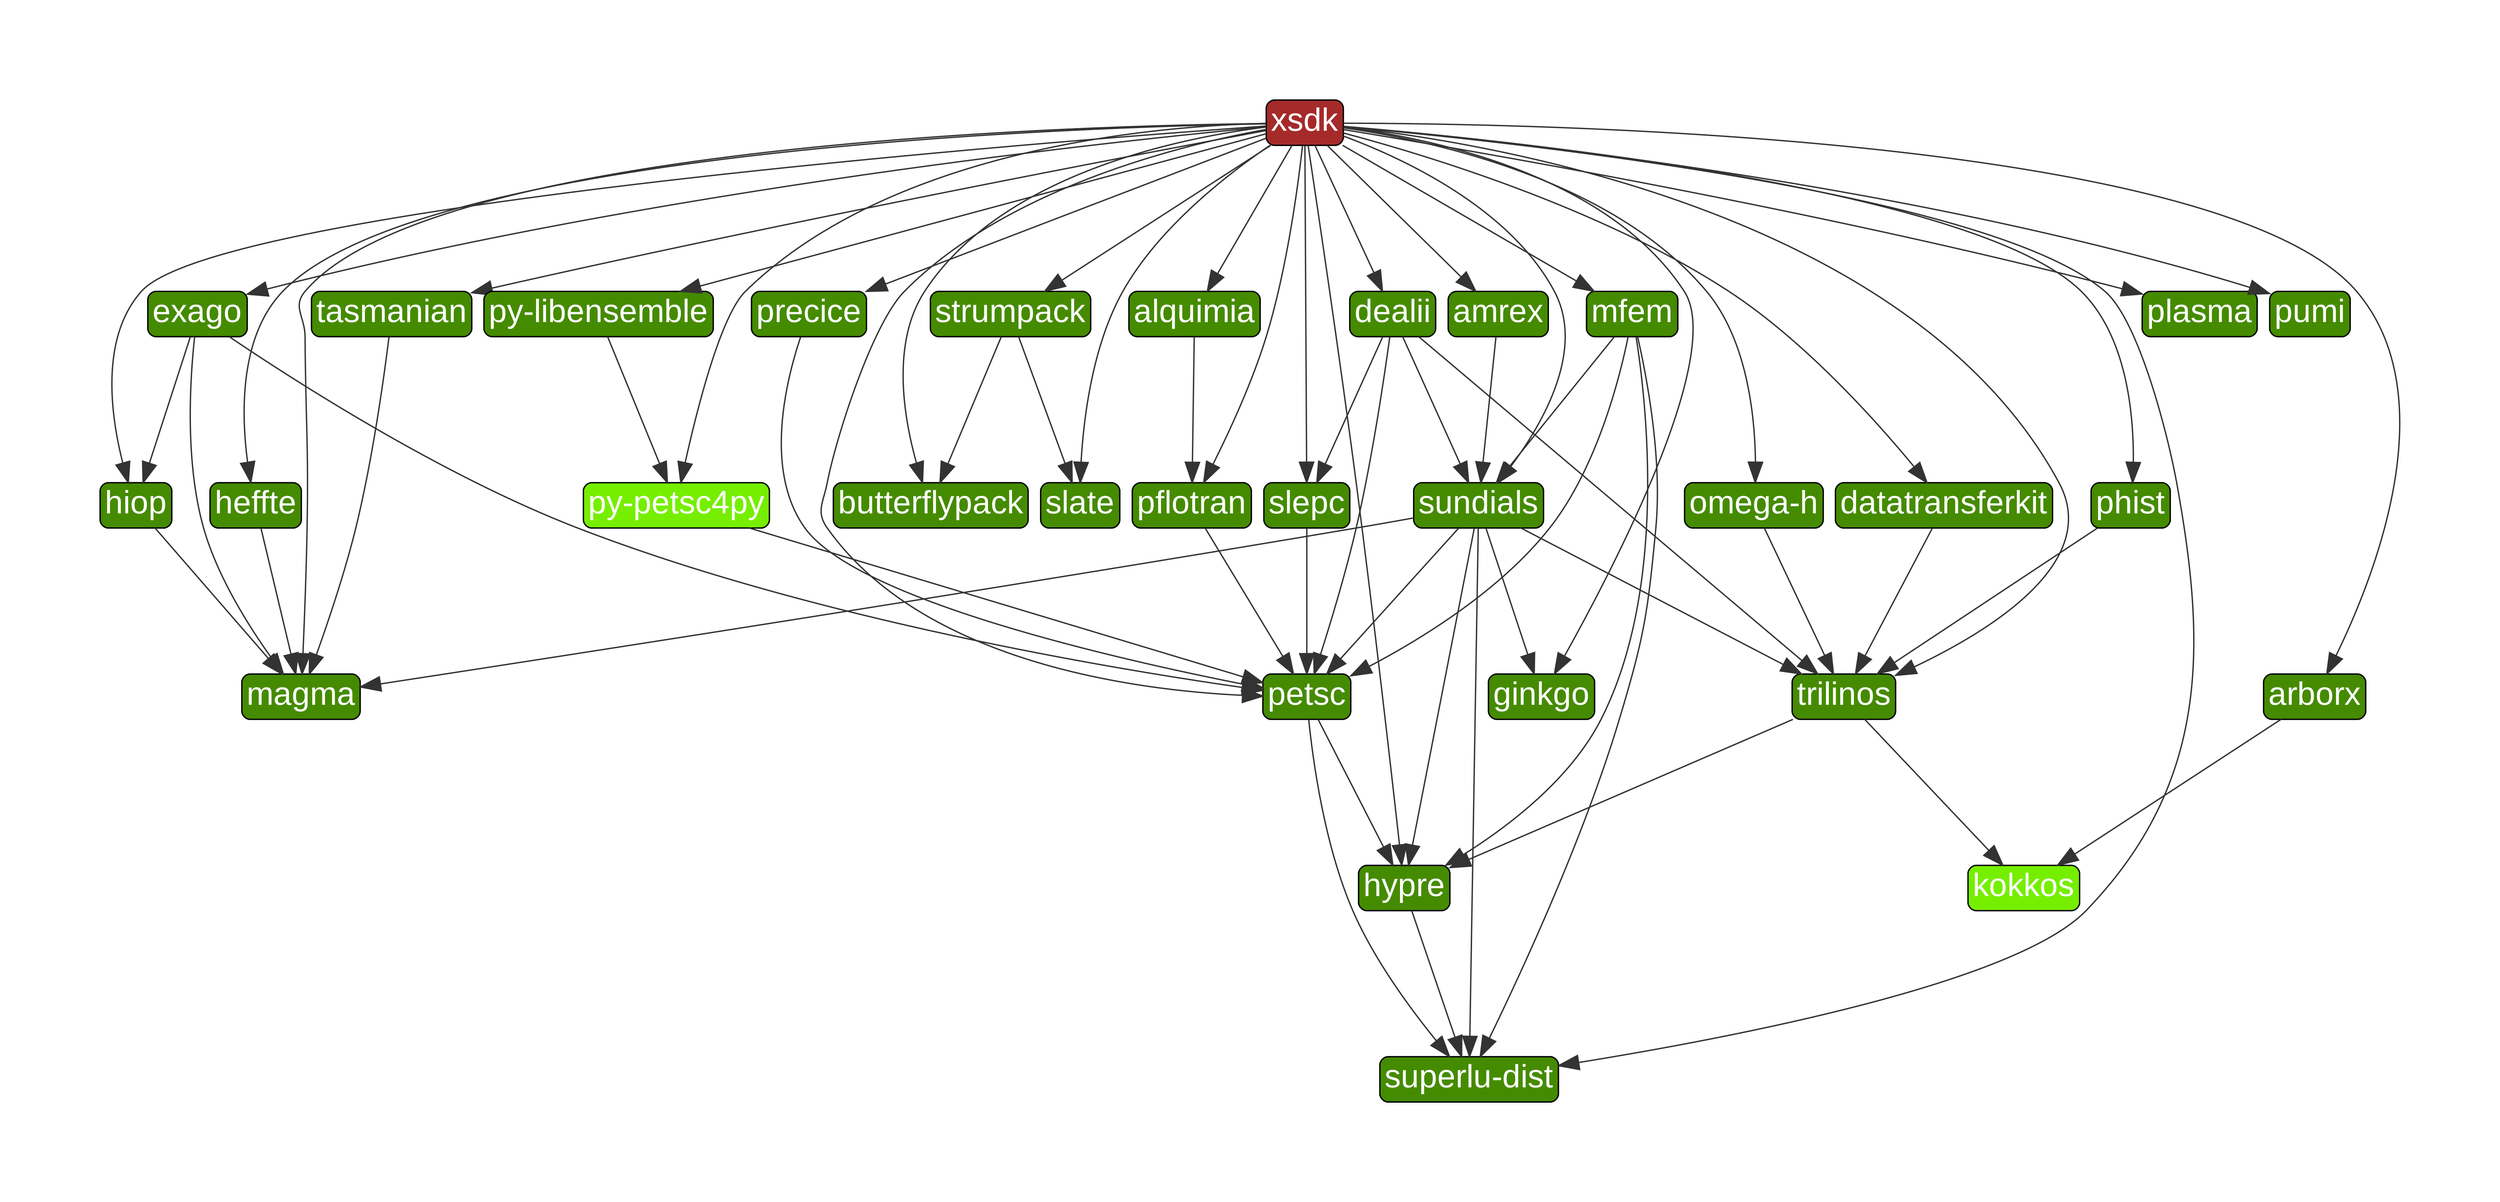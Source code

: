 digraph G {
  labelloc = "b"
  rankdir = "TB"
  ranksep = "3"
  margin = "2"

edge[
     penwidth = "2"
     color = "#333333"
     arrowsize = "3"
]
node[
     fontname=Arial,
     penwidth=2,
     fontsize=48,
     margin=.1,
     shape=box,
     fillcolor="#555555",
     fontcolor=white,
     style="rounded,filled"
]

  "shba3kco7hz5vooe6zox42szwxejdhuo" [label="strumpack",fillcolor=chartreuse4]
  "pe7tu4twvwd7zoy7hcu3uafvsst46ctl" [label="heffte",fillcolor=chartreuse4]
  "wruqygtyvwwogiet6kbzzlvq5i73gccf" [label="alquimia",fillcolor=chartreuse4]
  "gmrszcmetwmjeywpeuwuyyeu7mp5yrgf" [label="dealii",fillcolor=chartreuse4]
  "l4zfwr5og43fn4q5uwjtnd44pc34qr54" [label="phist",fillcolor=chartreuse4]
  "takmhvyi7d4jcj6h52p354ifit6bw5k3" [label="omega-h",fillcolor=chartreuse4]
  "t5dra2sgpwlqzu4sonei5fzmwpqoloql" [label="hiop",fillcolor=chartreuse4]
  "cx73f4olqglwoqo5zomwffw4cqj6l3iv" [label="butterflypack",fillcolor=chartreuse4]
  "mdnnkpqnihc27wjnmk576aweirc77p3t" [label="py-petsc4py",fillcolor=chartreuse2]
  "44tcbxa3z7gmoethjw5ahflnmk6om3vu" [label="precice",fillcolor=chartreuse4]
  "pckr5q5b45qxmhbfkoqo34k7ir2y2auy" [label="slepc",fillcolor=chartreuse4]
  "bpn3wzwu6hgb6mcfpoc64kfv24rg2jba" [label="tasmanian",fillcolor=chartreuse4]
  "x2l6ckt2bsz66h3r5ckjchj2boqgspjf" [label="ginkgo",fillcolor=chartreuse4]
  "uqt7xklv7whb27ieijogfdz3xhuwprhd" [label="plasma",fillcolor=chartreuse4]
  "uvi4hjbfcq3a2dbkyscc56at5tn564ff" [label="arborx",fillcolor=chartreuse4]
  "vmgvspbxz3ipapebnekopxewnvk3gin6" [label="datatransferkit",fillcolor=chartreuse4]
  "uldx3h3a3poe6tdmbavj6qwxj5bgg7ip" [label="petsc",fillcolor=chartreuse4]
  "jq5zw7kmlcsy3gh5hcid4qbuuabwd436" [label="trilinos",fillcolor=chartreuse4]
  "f3loxc6dtirmi5t76276i5lat2j7jhri" [label="pumi",fillcolor=chartreuse4]
  "oxk62nlo2e72bvfdzntueljcumel42lo" [label="hypre",fillcolor=chartreuse4]
  "cmsgeqrf4zutqj4aqe6v66lp3z5p7u4w" [label="exago",fillcolor=chartreuse4]
  "nuhb2gdlidr2lkiewrnouuuivcrovve4" [label="xsdk",fillcolor=brown]
  "3fzi5qauofrxmoavw6vigcqj4m6wqalt" [label="sundials",fillcolor=chartreuse4]
  "mdeu7obdwoqepxufhsle3xp23n5rt7y3" [label="magma",fillcolor=chartreuse4]
  "3xlxqivlu4ynxki5f5svuwkcwjzdzykl" [label="py-libensemble",fillcolor=chartreuse4]
  "i6lgijymzkitm2nt23lxxvr6ag2iykaz" [label="slate",fillcolor=chartreuse4]
  "6v42bqyeapfoblrgnesegwj3b7u4a5sh" [label="pflotran",fillcolor=chartreuse4]
  "jpjwaifv752wjsy6r5hbwrttfaockdrd" [label="kokkos",fillcolor=chartreuse2]
  "p4neqhbjrtw4o5cj25sbo6w4asgy62m5" [label="superlu-dist",fillcolor=chartreuse4]
  "erm3pki3t6zgxmnbcajne4phnl6dk4hd" [label="amrex",fillcolor=chartreuse4]
  "fruakyqx4mju5bx6aovh2bkwg7qgzdia" [label="mfem",fillcolor=chartreuse4]
  "jq5zw7kmlcsy3gh5hcid4qbuuabwd436" -> "oxk62nlo2e72bvfdzntueljcumel42lo"
  "nuhb2gdlidr2lkiewrnouuuivcrovve4" -> "erm3pki3t6zgxmnbcajne4phnl6dk4hd"
  "6v42bqyeapfoblrgnesegwj3b7u4a5sh" -> "uldx3h3a3poe6tdmbavj6qwxj5bgg7ip"
  "nuhb2gdlidr2lkiewrnouuuivcrovve4" -> "f3loxc6dtirmi5t76276i5lat2j7jhri"
  "gmrszcmetwmjeywpeuwuyyeu7mp5yrgf" -> "jq5zw7kmlcsy3gh5hcid4qbuuabwd436"
  "gmrszcmetwmjeywpeuwuyyeu7mp5yrgf" -> "3fzi5qauofrxmoavw6vigcqj4m6wqalt"
  "t5dra2sgpwlqzu4sonei5fzmwpqoloql" -> "mdeu7obdwoqepxufhsle3xp23n5rt7y3"
  "uldx3h3a3poe6tdmbavj6qwxj5bgg7ip" -> "p4neqhbjrtw4o5cj25sbo6w4asgy62m5"
  "nuhb2gdlidr2lkiewrnouuuivcrovve4" -> "p4neqhbjrtw4o5cj25sbo6w4asgy62m5"
  "shba3kco7hz5vooe6zox42szwxejdhuo" -> "i6lgijymzkitm2nt23lxxvr6ag2iykaz"
  "cmsgeqrf4zutqj4aqe6v66lp3z5p7u4w" -> "mdeu7obdwoqepxufhsle3xp23n5rt7y3"
  "3xlxqivlu4ynxki5f5svuwkcwjzdzykl" -> "mdnnkpqnihc27wjnmk576aweirc77p3t"
  "gmrszcmetwmjeywpeuwuyyeu7mp5yrgf" -> "uldx3h3a3poe6tdmbavj6qwxj5bgg7ip"
  "nuhb2gdlidr2lkiewrnouuuivcrovve4" -> "t5dra2sgpwlqzu4sonei5fzmwpqoloql"
  "nuhb2gdlidr2lkiewrnouuuivcrovve4" -> "oxk62nlo2e72bvfdzntueljcumel42lo"
  "mdnnkpqnihc27wjnmk576aweirc77p3t" -> "uldx3h3a3poe6tdmbavj6qwxj5bgg7ip"
  "takmhvyi7d4jcj6h52p354ifit6bw5k3" -> "jq5zw7kmlcsy3gh5hcid4qbuuabwd436"
  "uldx3h3a3poe6tdmbavj6qwxj5bgg7ip" -> "oxk62nlo2e72bvfdzntueljcumel42lo"
  "nuhb2gdlidr2lkiewrnouuuivcrovve4" -> "wruqygtyvwwogiet6kbzzlvq5i73gccf"
  "3fzi5qauofrxmoavw6vigcqj4m6wqalt" -> "mdeu7obdwoqepxufhsle3xp23n5rt7y3"
  "vmgvspbxz3ipapebnekopxewnvk3gin6" -> "jq5zw7kmlcsy3gh5hcid4qbuuabwd436"
  "3fzi5qauofrxmoavw6vigcqj4m6wqalt" -> "jq5zw7kmlcsy3gh5hcid4qbuuabwd436"
  "cmsgeqrf4zutqj4aqe6v66lp3z5p7u4w" -> "uldx3h3a3poe6tdmbavj6qwxj5bgg7ip"
  "nuhb2gdlidr2lkiewrnouuuivcrovve4" -> "vmgvspbxz3ipapebnekopxewnvk3gin6"
  "3fzi5qauofrxmoavw6vigcqj4m6wqalt" -> "x2l6ckt2bsz66h3r5ckjchj2boqgspjf"
  "nuhb2gdlidr2lkiewrnouuuivcrovve4" -> "uqt7xklv7whb27ieijogfdz3xhuwprhd"
  "jq5zw7kmlcsy3gh5hcid4qbuuabwd436" -> "jpjwaifv752wjsy6r5hbwrttfaockdrd"
  "3fzi5qauofrxmoavw6vigcqj4m6wqalt" -> "uldx3h3a3poe6tdmbavj6qwxj5bgg7ip"
  "nuhb2gdlidr2lkiewrnouuuivcrovve4" -> "jq5zw7kmlcsy3gh5hcid4qbuuabwd436"
  "nuhb2gdlidr2lkiewrnouuuivcrovve4" -> "uvi4hjbfcq3a2dbkyscc56at5tn564ff"
  "nuhb2gdlidr2lkiewrnouuuivcrovve4" -> "l4zfwr5og43fn4q5uwjtnd44pc34qr54"
  "nuhb2gdlidr2lkiewrnouuuivcrovve4" -> "x2l6ckt2bsz66h3r5ckjchj2boqgspjf"
  "nuhb2gdlidr2lkiewrnouuuivcrovve4" -> "i6lgijymzkitm2nt23lxxvr6ag2iykaz"
  "gmrszcmetwmjeywpeuwuyyeu7mp5yrgf" -> "pckr5q5b45qxmhbfkoqo34k7ir2y2auy"
  "nuhb2gdlidr2lkiewrnouuuivcrovve4" -> "pe7tu4twvwd7zoy7hcu3uafvsst46ctl"
  "nuhb2gdlidr2lkiewrnouuuivcrovve4" -> "6v42bqyeapfoblrgnesegwj3b7u4a5sh"
  "fruakyqx4mju5bx6aovh2bkwg7qgzdia" -> "uldx3h3a3poe6tdmbavj6qwxj5bgg7ip"
  "nuhb2gdlidr2lkiewrnouuuivcrovve4" -> "shba3kco7hz5vooe6zox42szwxejdhuo"
  "fruakyqx4mju5bx6aovh2bkwg7qgzdia" -> "3fzi5qauofrxmoavw6vigcqj4m6wqalt"
  "shba3kco7hz5vooe6zox42szwxejdhuo" -> "cx73f4olqglwoqo5zomwffw4cqj6l3iv"
  "nuhb2gdlidr2lkiewrnouuuivcrovve4" -> "cmsgeqrf4zutqj4aqe6v66lp3z5p7u4w"
  "uvi4hjbfcq3a2dbkyscc56at5tn564ff" -> "jpjwaifv752wjsy6r5hbwrttfaockdrd"
  "nuhb2gdlidr2lkiewrnouuuivcrovve4" -> "3xlxqivlu4ynxki5f5svuwkcwjzdzykl"
  "l4zfwr5og43fn4q5uwjtnd44pc34qr54" -> "jq5zw7kmlcsy3gh5hcid4qbuuabwd436"
  "nuhb2gdlidr2lkiewrnouuuivcrovve4" -> "takmhvyi7d4jcj6h52p354ifit6bw5k3"
  "pckr5q5b45qxmhbfkoqo34k7ir2y2auy" -> "uldx3h3a3poe6tdmbavj6qwxj5bgg7ip"
  "nuhb2gdlidr2lkiewrnouuuivcrovve4" -> "mdeu7obdwoqepxufhsle3xp23n5rt7y3"
  "cmsgeqrf4zutqj4aqe6v66lp3z5p7u4w" -> "t5dra2sgpwlqzu4sonei5fzmwpqoloql"
  "pe7tu4twvwd7zoy7hcu3uafvsst46ctl" -> "mdeu7obdwoqepxufhsle3xp23n5rt7y3"
  "nuhb2gdlidr2lkiewrnouuuivcrovve4" -> "gmrszcmetwmjeywpeuwuyyeu7mp5yrgf"
  "bpn3wzwu6hgb6mcfpoc64kfv24rg2jba" -> "mdeu7obdwoqepxufhsle3xp23n5rt7y3"
  "3fzi5qauofrxmoavw6vigcqj4m6wqalt" -> "p4neqhbjrtw4o5cj25sbo6w4asgy62m5"
  "wruqygtyvwwogiet6kbzzlvq5i73gccf" -> "6v42bqyeapfoblrgnesegwj3b7u4a5sh"
  "nuhb2gdlidr2lkiewrnouuuivcrovve4" -> "3fzi5qauofrxmoavw6vigcqj4m6wqalt"
  "nuhb2gdlidr2lkiewrnouuuivcrovve4" -> "44tcbxa3z7gmoethjw5ahflnmk6om3vu"
  "nuhb2gdlidr2lkiewrnouuuivcrovve4" -> "pckr5q5b45qxmhbfkoqo34k7ir2y2auy"
  "3fzi5qauofrxmoavw6vigcqj4m6wqalt" -> "oxk62nlo2e72bvfdzntueljcumel42lo"
  "nuhb2gdlidr2lkiewrnouuuivcrovve4" -> "mdnnkpqnihc27wjnmk576aweirc77p3t"
  "nuhb2gdlidr2lkiewrnouuuivcrovve4" -> "cx73f4olqglwoqo5zomwffw4cqj6l3iv"
  "nuhb2gdlidr2lkiewrnouuuivcrovve4" -> "uldx3h3a3poe6tdmbavj6qwxj5bgg7ip"
  "nuhb2gdlidr2lkiewrnouuuivcrovve4" -> "fruakyqx4mju5bx6aovh2bkwg7qgzdia"
  "oxk62nlo2e72bvfdzntueljcumel42lo" -> "p4neqhbjrtw4o5cj25sbo6w4asgy62m5"
  "erm3pki3t6zgxmnbcajne4phnl6dk4hd" -> "3fzi5qauofrxmoavw6vigcqj4m6wqalt"
  "fruakyqx4mju5bx6aovh2bkwg7qgzdia" -> "p4neqhbjrtw4o5cj25sbo6w4asgy62m5"
  "44tcbxa3z7gmoethjw5ahflnmk6om3vu" -> "uldx3h3a3poe6tdmbavj6qwxj5bgg7ip"
  "nuhb2gdlidr2lkiewrnouuuivcrovve4" -> "bpn3wzwu6hgb6mcfpoc64kfv24rg2jba"
  "fruakyqx4mju5bx6aovh2bkwg7qgzdia" -> "oxk62nlo2e72bvfdzntueljcumel42lo"

}
